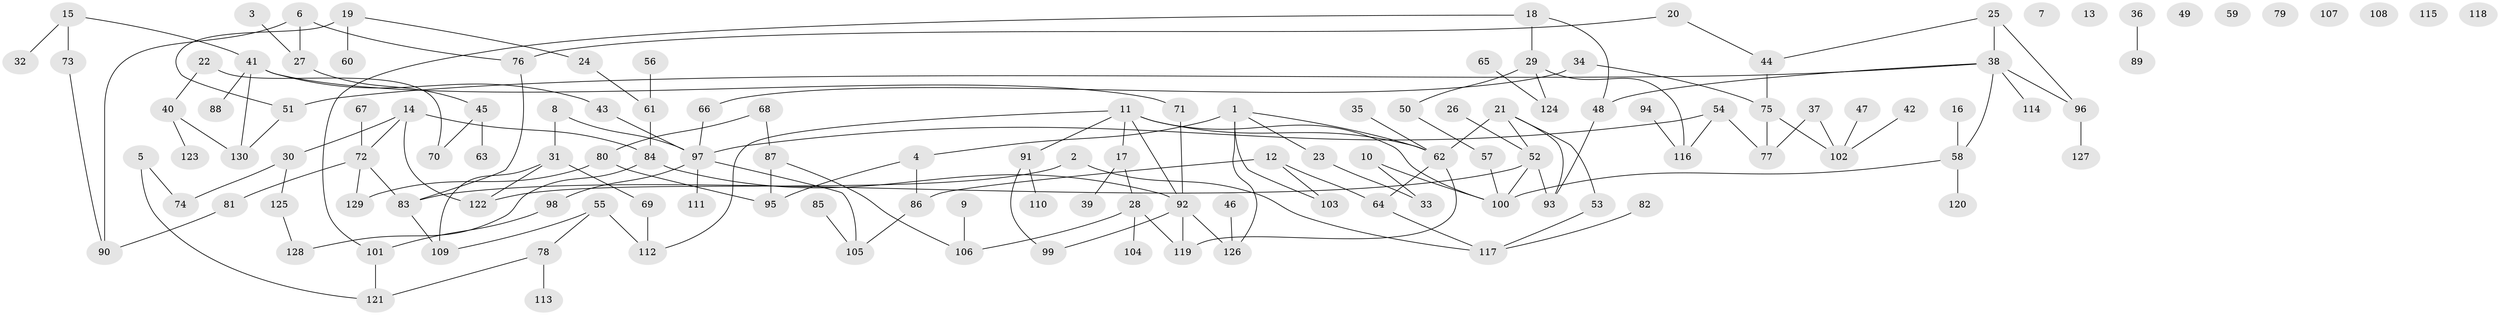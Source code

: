 // Generated by graph-tools (version 1.1) at 2025/25/03/09/25 03:25:13]
// undirected, 130 vertices, 156 edges
graph export_dot {
graph [start="1"]
  node [color=gray90,style=filled];
  1;
  2;
  3;
  4;
  5;
  6;
  7;
  8;
  9;
  10;
  11;
  12;
  13;
  14;
  15;
  16;
  17;
  18;
  19;
  20;
  21;
  22;
  23;
  24;
  25;
  26;
  27;
  28;
  29;
  30;
  31;
  32;
  33;
  34;
  35;
  36;
  37;
  38;
  39;
  40;
  41;
  42;
  43;
  44;
  45;
  46;
  47;
  48;
  49;
  50;
  51;
  52;
  53;
  54;
  55;
  56;
  57;
  58;
  59;
  60;
  61;
  62;
  63;
  64;
  65;
  66;
  67;
  68;
  69;
  70;
  71;
  72;
  73;
  74;
  75;
  76;
  77;
  78;
  79;
  80;
  81;
  82;
  83;
  84;
  85;
  86;
  87;
  88;
  89;
  90;
  91;
  92;
  93;
  94;
  95;
  96;
  97;
  98;
  99;
  100;
  101;
  102;
  103;
  104;
  105;
  106;
  107;
  108;
  109;
  110;
  111;
  112;
  113;
  114;
  115;
  116;
  117;
  118;
  119;
  120;
  121;
  122;
  123;
  124;
  125;
  126;
  127;
  128;
  129;
  130;
  1 -- 4;
  1 -- 23;
  1 -- 62;
  1 -- 103;
  1 -- 126;
  2 -- 117;
  2 -- 122;
  3 -- 27;
  4 -- 86;
  4 -- 95;
  5 -- 74;
  5 -- 121;
  6 -- 27;
  6 -- 76;
  6 -- 90;
  8 -- 31;
  8 -- 97;
  9 -- 106;
  10 -- 33;
  10 -- 100;
  11 -- 17;
  11 -- 62;
  11 -- 91;
  11 -- 92;
  11 -- 100;
  11 -- 112;
  12 -- 64;
  12 -- 86;
  12 -- 103;
  14 -- 30;
  14 -- 72;
  14 -- 84;
  14 -- 122;
  15 -- 32;
  15 -- 41;
  15 -- 73;
  16 -- 58;
  17 -- 28;
  17 -- 39;
  18 -- 29;
  18 -- 48;
  18 -- 101;
  19 -- 24;
  19 -- 51;
  19 -- 60;
  20 -- 44;
  20 -- 76;
  21 -- 52;
  21 -- 53;
  21 -- 62;
  21 -- 93;
  22 -- 40;
  22 -- 70;
  23 -- 33;
  24 -- 61;
  25 -- 38;
  25 -- 44;
  25 -- 96;
  26 -- 52;
  27 -- 45;
  28 -- 104;
  28 -- 106;
  28 -- 119;
  29 -- 50;
  29 -- 116;
  29 -- 124;
  30 -- 74;
  30 -- 125;
  31 -- 69;
  31 -- 109;
  31 -- 122;
  34 -- 66;
  34 -- 75;
  35 -- 62;
  36 -- 89;
  37 -- 77;
  37 -- 102;
  38 -- 48;
  38 -- 51;
  38 -- 58;
  38 -- 96;
  38 -- 114;
  40 -- 123;
  40 -- 130;
  41 -- 43;
  41 -- 71;
  41 -- 88;
  41 -- 130;
  42 -- 102;
  43 -- 97;
  44 -- 75;
  45 -- 63;
  45 -- 70;
  46 -- 126;
  47 -- 102;
  48 -- 93;
  50 -- 57;
  51 -- 130;
  52 -- 83;
  52 -- 93;
  52 -- 100;
  53 -- 117;
  54 -- 77;
  54 -- 97;
  54 -- 116;
  55 -- 78;
  55 -- 109;
  55 -- 112;
  56 -- 61;
  57 -- 100;
  58 -- 100;
  58 -- 120;
  61 -- 84;
  62 -- 64;
  62 -- 119;
  64 -- 117;
  65 -- 124;
  66 -- 97;
  67 -- 72;
  68 -- 80;
  68 -- 87;
  69 -- 112;
  71 -- 92;
  72 -- 81;
  72 -- 83;
  72 -- 129;
  73 -- 90;
  75 -- 77;
  75 -- 102;
  76 -- 83;
  78 -- 113;
  78 -- 121;
  80 -- 95;
  80 -- 129;
  81 -- 90;
  82 -- 117;
  83 -- 109;
  84 -- 92;
  84 -- 128;
  85 -- 105;
  86 -- 105;
  87 -- 95;
  87 -- 106;
  91 -- 99;
  91 -- 110;
  92 -- 99;
  92 -- 119;
  92 -- 126;
  94 -- 116;
  96 -- 127;
  97 -- 98;
  97 -- 105;
  97 -- 111;
  98 -- 101;
  101 -- 121;
  125 -- 128;
}
